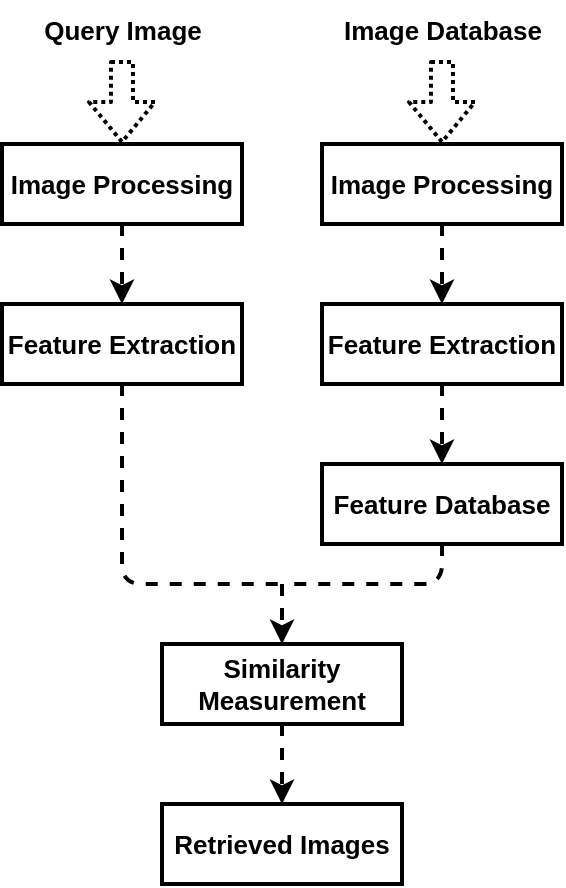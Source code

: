 <mxfile version="26.0.16">
  <diagram name="Page-1" id="csE-FVwwAwWgVoD8vRxV">
    <mxGraphModel dx="1179" dy="625" grid="1" gridSize="10" guides="1" tooltips="1" connect="1" arrows="1" fold="1" page="1" pageScale="1" pageWidth="827" pageHeight="1169" math="0" shadow="0">
      <root>
        <mxCell id="0" />
        <mxCell id="1" parent="0" />
        <mxCell id="zqi8n1SQ9BnBWjzoXcck-17" style="edgeStyle=orthogonalEdgeStyle;rounded=1;orthogonalLoop=1;jettySize=auto;html=1;entryX=0.5;entryY=0;entryDx=0;entryDy=0;strokeWidth=2;fontSize=13;fontStyle=1;dashed=1;dashPattern=1 1;curved=0;endArrow=block;endFill=0;shape=flexArrow;fontFamily=Helvetica;labelBorderColor=none;" edge="1" parent="1" source="zqi8n1SQ9BnBWjzoXcck-1" target="zqi8n1SQ9BnBWjzoXcck-3">
          <mxGeometry relative="1" as="geometry" />
        </mxCell>
        <mxCell id="zqi8n1SQ9BnBWjzoXcck-1" value="Query Image" style="text;html=1;align=center;verticalAlign=middle;resizable=0;points=[];autosize=1;strokeColor=none;fillColor=none;strokeWidth=2;fontSize=13;fontStyle=1;fontFamily=Helvetica;labelBorderColor=none;" vertex="1" parent="1">
          <mxGeometry x="130" y="88" width="100" height="30" as="geometry" />
        </mxCell>
        <mxCell id="zqi8n1SQ9BnBWjzoXcck-18" style="edgeStyle=orthogonalEdgeStyle;rounded=1;orthogonalLoop=1;jettySize=auto;html=1;entryX=0.5;entryY=0;entryDx=0;entryDy=0;strokeWidth=2;fontSize=13;fontStyle=1;curved=0;shape=flexArrow;dashed=1;dashPattern=1 1;fontFamily=Helvetica;labelBorderColor=none;" edge="1" parent="1" source="zqi8n1SQ9BnBWjzoXcck-2" target="zqi8n1SQ9BnBWjzoXcck-4">
          <mxGeometry relative="1" as="geometry" />
        </mxCell>
        <mxCell id="zqi8n1SQ9BnBWjzoXcck-2" value="Image Database" style="text;html=1;align=center;verticalAlign=middle;resizable=0;points=[];autosize=1;strokeColor=none;fillColor=none;strokeWidth=2;fontSize=13;fontStyle=1;fontFamily=Helvetica;labelBorderColor=none;" vertex="1" parent="1">
          <mxGeometry x="280" y="88" width="120" height="30" as="geometry" />
        </mxCell>
        <mxCell id="zqi8n1SQ9BnBWjzoXcck-10" style="edgeStyle=orthogonalEdgeStyle;rounded=1;orthogonalLoop=1;jettySize=auto;html=1;exitX=0.5;exitY=1;exitDx=0;exitDy=0;strokeWidth=2;fontSize=13;fontStyle=1;dashed=1;curved=0;fontFamily=Helvetica;labelBorderColor=none;" edge="1" parent="1" source="zqi8n1SQ9BnBWjzoXcck-3" target="zqi8n1SQ9BnBWjzoXcck-5">
          <mxGeometry relative="1" as="geometry" />
        </mxCell>
        <mxCell id="zqi8n1SQ9BnBWjzoXcck-3" value="Image Processing" style="rounded=0;whiteSpace=wrap;html=1;strokeWidth=2;fontSize=13;fontStyle=1;fontFamily=Helvetica;labelBorderColor=none;" vertex="1" parent="1">
          <mxGeometry x="120" y="160" width="120" height="40" as="geometry" />
        </mxCell>
        <mxCell id="zqi8n1SQ9BnBWjzoXcck-11" style="edgeStyle=orthogonalEdgeStyle;rounded=1;orthogonalLoop=1;jettySize=auto;html=1;exitX=0.5;exitY=1;exitDx=0;exitDy=0;entryX=0.5;entryY=0;entryDx=0;entryDy=0;strokeWidth=2;fontSize=13;fontStyle=1;dashed=1;curved=0;fontFamily=Helvetica;labelBorderColor=none;" edge="1" parent="1" source="zqi8n1SQ9BnBWjzoXcck-4" target="zqi8n1SQ9BnBWjzoXcck-6">
          <mxGeometry relative="1" as="geometry" />
        </mxCell>
        <mxCell id="zqi8n1SQ9BnBWjzoXcck-4" value="Image Processing" style="rounded=0;whiteSpace=wrap;html=1;strokeWidth=2;fontSize=13;fontStyle=1;fontFamily=Helvetica;labelBorderColor=none;" vertex="1" parent="1">
          <mxGeometry x="280" y="160" width="120" height="40" as="geometry" />
        </mxCell>
        <mxCell id="zqi8n1SQ9BnBWjzoXcck-25" style="edgeStyle=orthogonalEdgeStyle;rounded=1;orthogonalLoop=1;jettySize=auto;html=1;exitX=0.5;exitY=1;exitDx=0;exitDy=0;endArrow=none;startFill=0;fontSize=13;fontStyle=1;strokeWidth=2;dashed=1;curved=0;fontFamily=Helvetica;labelBorderColor=none;" edge="1" parent="1" source="zqi8n1SQ9BnBWjzoXcck-5">
          <mxGeometry relative="1" as="geometry">
            <mxPoint x="260" y="380" as="targetPoint" />
            <Array as="points">
              <mxPoint x="180" y="380" />
            </Array>
          </mxGeometry>
        </mxCell>
        <mxCell id="zqi8n1SQ9BnBWjzoXcck-5" value="Feature Extraction" style="rounded=0;whiteSpace=wrap;html=1;strokeWidth=2;fontSize=13;fontStyle=1;fontFamily=Helvetica;labelBorderColor=none;" vertex="1" parent="1">
          <mxGeometry x="120" y="240" width="120" height="40" as="geometry" />
        </mxCell>
        <mxCell id="zqi8n1SQ9BnBWjzoXcck-12" style="edgeStyle=orthogonalEdgeStyle;rounded=1;orthogonalLoop=1;jettySize=auto;html=1;exitX=0.5;exitY=1;exitDx=0;exitDy=0;entryX=0.5;entryY=0;entryDx=0;entryDy=0;strokeWidth=2;fontSize=13;fontStyle=1;dashed=1;curved=0;fontFamily=Helvetica;labelBorderColor=none;" edge="1" parent="1" source="zqi8n1SQ9BnBWjzoXcck-6" target="zqi8n1SQ9BnBWjzoXcck-7">
          <mxGeometry relative="1" as="geometry" />
        </mxCell>
        <mxCell id="zqi8n1SQ9BnBWjzoXcck-6" value="Feature Extraction" style="rounded=0;whiteSpace=wrap;html=1;strokeWidth=2;fontSize=13;fontStyle=1;fontFamily=Helvetica;labelBorderColor=none;" vertex="1" parent="1">
          <mxGeometry x="280" y="240" width="120" height="40" as="geometry" />
        </mxCell>
        <mxCell id="zqi8n1SQ9BnBWjzoXcck-24" style="edgeStyle=orthogonalEdgeStyle;rounded=1;orthogonalLoop=1;jettySize=auto;html=1;exitX=0.5;exitY=1;exitDx=0;exitDy=0;endArrow=none;startFill=0;fontSize=13;fontStyle=1;strokeWidth=2;dashed=1;curved=0;fontFamily=Helvetica;labelBorderColor=none;" edge="1" parent="1" source="zqi8n1SQ9BnBWjzoXcck-7">
          <mxGeometry relative="1" as="geometry">
            <mxPoint x="260" y="380" as="targetPoint" />
          </mxGeometry>
        </mxCell>
        <mxCell id="zqi8n1SQ9BnBWjzoXcck-7" value="Feature Database" style="rounded=0;whiteSpace=wrap;html=1;strokeWidth=2;fontSize=13;fontStyle=1;fontFamily=Helvetica;labelBorderColor=none;" vertex="1" parent="1">
          <mxGeometry x="280" y="320" width="120" height="40" as="geometry" />
        </mxCell>
        <mxCell id="zqi8n1SQ9BnBWjzoXcck-16" style="edgeStyle=orthogonalEdgeStyle;rounded=1;orthogonalLoop=1;jettySize=auto;html=1;exitX=0.5;exitY=1;exitDx=0;exitDy=0;entryX=0.5;entryY=0;entryDx=0;entryDy=0;strokeWidth=2;fontSize=13;fontStyle=1;dashed=1;curved=0;fontFamily=Helvetica;labelBorderColor=none;" edge="1" parent="1" source="zqi8n1SQ9BnBWjzoXcck-8" target="zqi8n1SQ9BnBWjzoXcck-9">
          <mxGeometry relative="1" as="geometry" />
        </mxCell>
        <mxCell id="zqi8n1SQ9BnBWjzoXcck-8" value="Similarity Measurement" style="rounded=0;whiteSpace=wrap;html=1;strokeWidth=2;fontSize=13;fontStyle=1;fontFamily=Helvetica;labelBorderColor=none;" vertex="1" parent="1">
          <mxGeometry x="200" y="410" width="120" height="40" as="geometry" />
        </mxCell>
        <mxCell id="zqi8n1SQ9BnBWjzoXcck-9" value="Retrieved Images" style="rounded=0;whiteSpace=wrap;html=1;strokeWidth=2;fontSize=13;fontStyle=1;fontFamily=Helvetica;labelBorderColor=none;" vertex="1" parent="1">
          <mxGeometry x="200" y="490" width="120" height="40" as="geometry" />
        </mxCell>
        <mxCell id="zqi8n1SQ9BnBWjzoXcck-26" value="" style="endArrow=classic;html=1;rounded=1;entryX=0.5;entryY=0;entryDx=0;entryDy=0;strokeWidth=2;dashed=1;curved=0;fontFamily=Helvetica;labelBorderColor=none;fontSize=13;" edge="1" parent="1" target="zqi8n1SQ9BnBWjzoXcck-8">
          <mxGeometry width="50" height="50" relative="1" as="geometry">
            <mxPoint x="260" y="380" as="sourcePoint" />
            <mxPoint x="180" y="370" as="targetPoint" />
          </mxGeometry>
        </mxCell>
      </root>
    </mxGraphModel>
  </diagram>
</mxfile>
